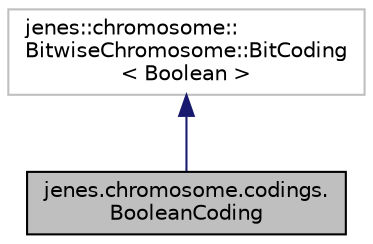 digraph "jenes.chromosome.codings.BooleanCoding"
{
  edge [fontname="Helvetica",fontsize="10",labelfontname="Helvetica",labelfontsize="10"];
  node [fontname="Helvetica",fontsize="10",shape=record];
  Node1 [label="jenes.chromosome.codings.\lBooleanCoding",height=0.2,width=0.4,color="black", fillcolor="grey75", style="filled" fontcolor="black"];
  Node2 -> Node1 [dir="back",color="midnightblue",fontsize="10",style="solid",fontname="Helvetica"];
  Node2 [label="jenes::chromosome::\lBitwiseChromosome::BitCoding\l\< Boolean \>",height=0.2,width=0.4,color="grey75", fillcolor="white", style="filled"];
}
